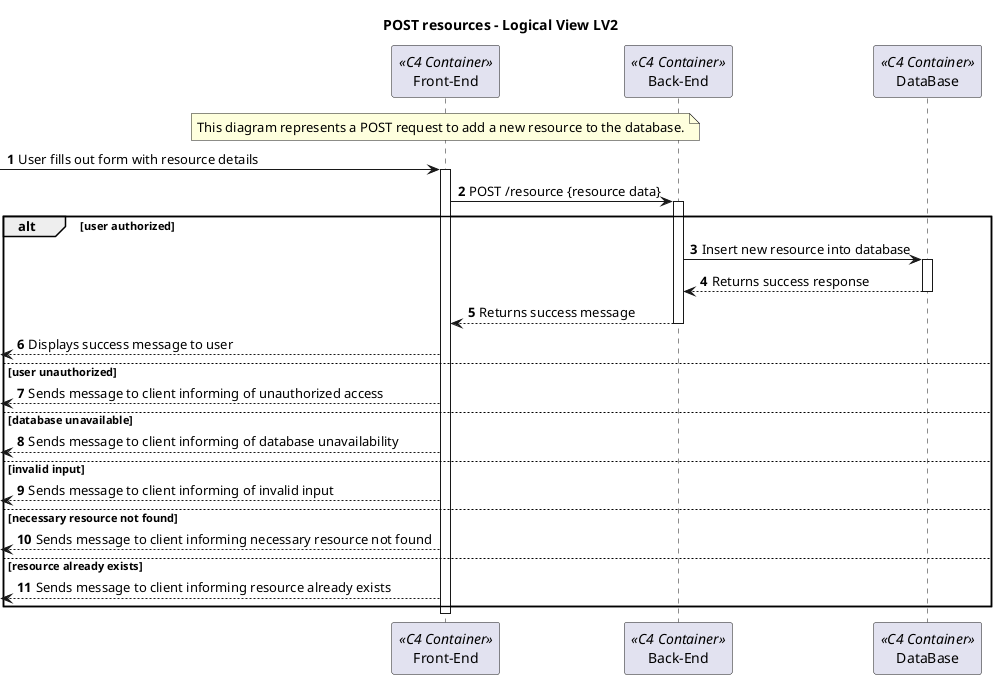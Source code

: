 @startuml Process View - Level 3

autonumber
skinparam packageStyle rect

title POST resources - Logical View LV2

participant "Front-End" as FE <<C4 Container>>
participant "Back-End" as BE <<C4 Container>>
participant "DataBase" as DB <<C4 Container>>

note over FE
This diagram represents a POST request to add a new resource to the database.
end note

-> FE: User fills out form with resource details
activate FE
FE -> BE: POST /resource {resource data}
activate BE
alt user authorized

    BE -> DB: Insert new resource into database
    activate DB
    DB --> BE: Returns success response
    deactivate DB

    BE --> FE: Returns success message
    deactivate BE
    <-- FE : Displays success message to user

else user unauthorized

    <-- FE: Sends message to client informing of unauthorized access

else database unavailable

    <-- FE: Sends message to client informing of database unavailability

else invalid input

    <-- FE: Sends message to client informing of invalid input

else necessary resource not found

    <-- FE: Sends message to client informing necessary resource not found

else resource already exists

    <-- FE: Sends message to client informing resource already exists

end alt
deactivate FE

@enduml

